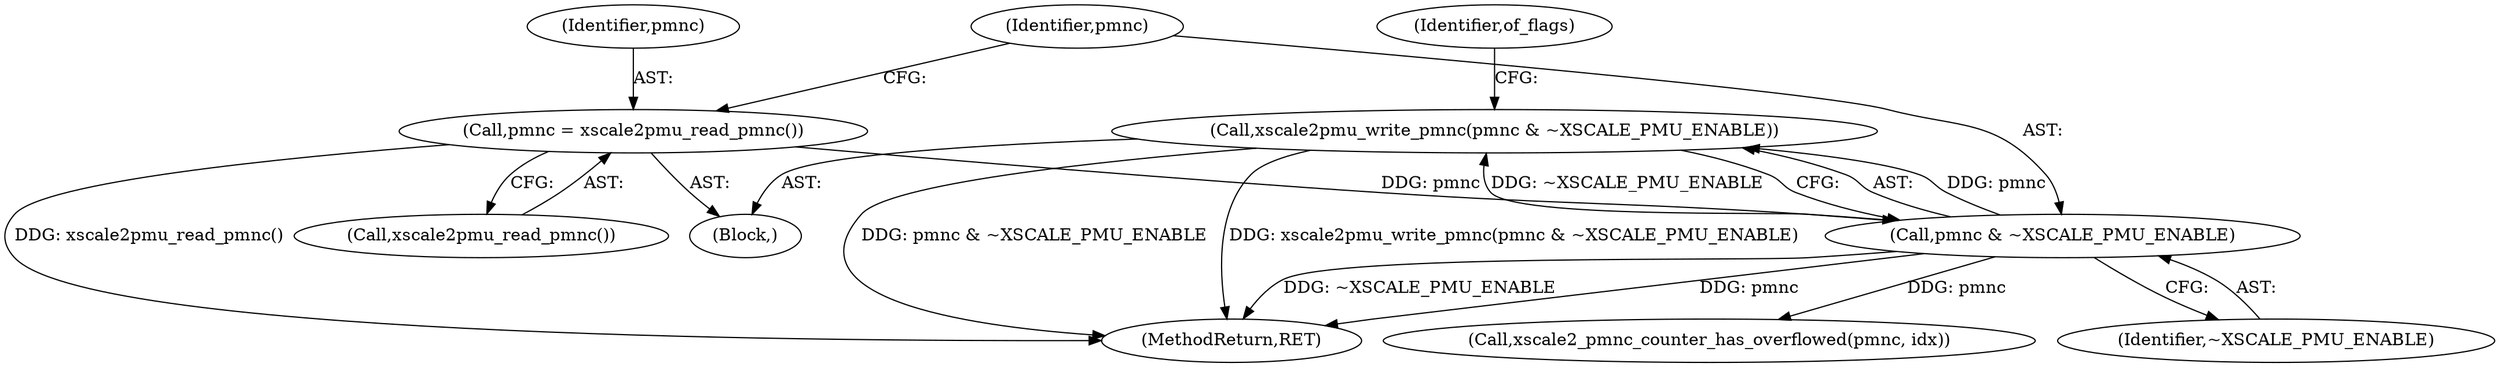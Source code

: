 digraph "0_linux_a8b0ca17b80e92faab46ee7179ba9e99ccb61233_3@API" {
"1000117" [label="(Call,xscale2pmu_write_pmnc(pmnc & ~XSCALE_PMU_ENABLE))"];
"1000118" [label="(Call,pmnc & ~XSCALE_PMU_ENABLE)"];
"1000114" [label="(Call,pmnc = xscale2pmu_read_pmnc())"];
"1000107" [label="(Block,)"];
"1000176" [label="(Call,xscale2_pmnc_counter_has_overflowed(pmnc, idx))"];
"1000114" [label="(Call,pmnc = xscale2pmu_read_pmnc())"];
"1000117" [label="(Call,xscale2pmu_write_pmnc(pmnc & ~XSCALE_PMU_ENABLE))"];
"1000122" [label="(Identifier,of_flags)"];
"1000119" [label="(Identifier,pmnc)"];
"1000115" [label="(Identifier,pmnc)"];
"1000116" [label="(Call,xscale2pmu_read_pmnc())"];
"1000227" [label="(MethodReturn,RET)"];
"1000118" [label="(Call,pmnc & ~XSCALE_PMU_ENABLE)"];
"1000120" [label="(Identifier,~XSCALE_PMU_ENABLE)"];
"1000117" -> "1000107"  [label="AST: "];
"1000117" -> "1000118"  [label="CFG: "];
"1000118" -> "1000117"  [label="AST: "];
"1000122" -> "1000117"  [label="CFG: "];
"1000117" -> "1000227"  [label="DDG: pmnc & ~XSCALE_PMU_ENABLE"];
"1000117" -> "1000227"  [label="DDG: xscale2pmu_write_pmnc(pmnc & ~XSCALE_PMU_ENABLE)"];
"1000118" -> "1000117"  [label="DDG: pmnc"];
"1000118" -> "1000117"  [label="DDG: ~XSCALE_PMU_ENABLE"];
"1000118" -> "1000120"  [label="CFG: "];
"1000119" -> "1000118"  [label="AST: "];
"1000120" -> "1000118"  [label="AST: "];
"1000118" -> "1000227"  [label="DDG: pmnc"];
"1000118" -> "1000227"  [label="DDG: ~XSCALE_PMU_ENABLE"];
"1000114" -> "1000118"  [label="DDG: pmnc"];
"1000118" -> "1000176"  [label="DDG: pmnc"];
"1000114" -> "1000107"  [label="AST: "];
"1000114" -> "1000116"  [label="CFG: "];
"1000115" -> "1000114"  [label="AST: "];
"1000116" -> "1000114"  [label="AST: "];
"1000119" -> "1000114"  [label="CFG: "];
"1000114" -> "1000227"  [label="DDG: xscale2pmu_read_pmnc()"];
}
